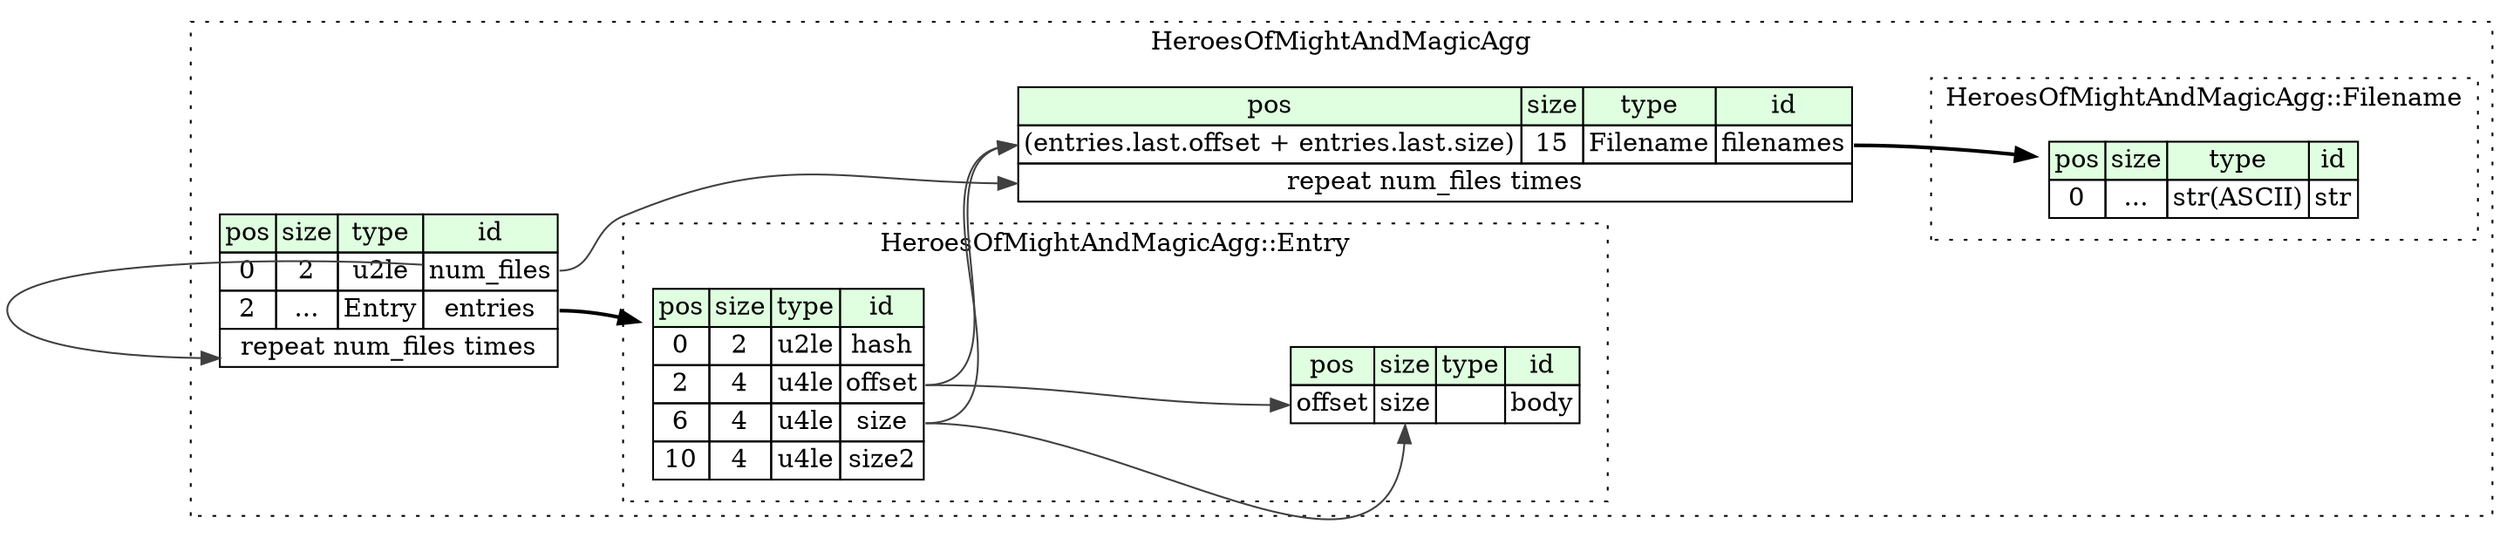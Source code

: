 digraph {
	rankdir=LR;
	node [shape=plaintext];
	subgraph cluster__heroes_of_might_and_magic_agg {
		label="HeroesOfMightAndMagicAgg";
		graph[style=dotted];

		heroes_of_might_and_magic_agg__seq [label=<<TABLE BORDER="0" CELLBORDER="1" CELLSPACING="0">
			<TR><TD BGCOLOR="#E0FFE0">pos</TD><TD BGCOLOR="#E0FFE0">size</TD><TD BGCOLOR="#E0FFE0">type</TD><TD BGCOLOR="#E0FFE0">id</TD></TR>
			<TR><TD PORT="num_files_pos">0</TD><TD PORT="num_files_size">2</TD><TD>u2le</TD><TD PORT="num_files_type">num_files</TD></TR>
			<TR><TD PORT="entries_pos">2</TD><TD PORT="entries_size">...</TD><TD>Entry</TD><TD PORT="entries_type">entries</TD></TR>
			<TR><TD COLSPAN="4" PORT="entries__repeat">repeat num_files times</TD></TR>
		</TABLE>>];
		heroes_of_might_and_magic_agg__inst__filenames [label=<<TABLE BORDER="0" CELLBORDER="1" CELLSPACING="0">
			<TR><TD BGCOLOR="#E0FFE0">pos</TD><TD BGCOLOR="#E0FFE0">size</TD><TD BGCOLOR="#E0FFE0">type</TD><TD BGCOLOR="#E0FFE0">id</TD></TR>
			<TR><TD PORT="filenames_pos">(entries.last.offset + entries.last.size)</TD><TD PORT="filenames_size">15</TD><TD>Filename</TD><TD PORT="filenames_type">filenames</TD></TR>
			<TR><TD COLSPAN="4" PORT="filenames__repeat">repeat num_files times</TD></TR>
		</TABLE>>];
		subgraph cluster__entry {
			label="HeroesOfMightAndMagicAgg::Entry";
			graph[style=dotted];

			entry__seq [label=<<TABLE BORDER="0" CELLBORDER="1" CELLSPACING="0">
				<TR><TD BGCOLOR="#E0FFE0">pos</TD><TD BGCOLOR="#E0FFE0">size</TD><TD BGCOLOR="#E0FFE0">type</TD><TD BGCOLOR="#E0FFE0">id</TD></TR>
				<TR><TD PORT="hash_pos">0</TD><TD PORT="hash_size">2</TD><TD>u2le</TD><TD PORT="hash_type">hash</TD></TR>
				<TR><TD PORT="offset_pos">2</TD><TD PORT="offset_size">4</TD><TD>u4le</TD><TD PORT="offset_type">offset</TD></TR>
				<TR><TD PORT="size_pos">6</TD><TD PORT="size_size">4</TD><TD>u4le</TD><TD PORT="size_type">size</TD></TR>
				<TR><TD PORT="size2_pos">10</TD><TD PORT="size2_size">4</TD><TD>u4le</TD><TD PORT="size2_type">size2</TD></TR>
			</TABLE>>];
			entry__inst__body [label=<<TABLE BORDER="0" CELLBORDER="1" CELLSPACING="0">
				<TR><TD BGCOLOR="#E0FFE0">pos</TD><TD BGCOLOR="#E0FFE0">size</TD><TD BGCOLOR="#E0FFE0">type</TD><TD BGCOLOR="#E0FFE0">id</TD></TR>
				<TR><TD PORT="body_pos">offset</TD><TD PORT="body_size">size</TD><TD></TD><TD PORT="body_type">body</TD></TR>
			</TABLE>>];
		}
		subgraph cluster__filename {
			label="HeroesOfMightAndMagicAgg::Filename";
			graph[style=dotted];

			filename__seq [label=<<TABLE BORDER="0" CELLBORDER="1" CELLSPACING="0">
				<TR><TD BGCOLOR="#E0FFE0">pos</TD><TD BGCOLOR="#E0FFE0">size</TD><TD BGCOLOR="#E0FFE0">type</TD><TD BGCOLOR="#E0FFE0">id</TD></TR>
				<TR><TD PORT="str_pos">0</TD><TD PORT="str_size">...</TD><TD>str(ASCII)</TD><TD PORT="str_type">str</TD></TR>
			</TABLE>>];
		}
	}
	heroes_of_might_and_magic_agg__seq:entries_type -> entry__seq [style=bold];
	heroes_of_might_and_magic_agg__seq:num_files_type -> heroes_of_might_and_magic_agg__seq:entries__repeat [color="#404040"];
	entry__seq:offset_type -> heroes_of_might_and_magic_agg__inst__filenames:filenames_pos [color="#404040"];
	entry__seq:size_type -> heroes_of_might_and_magic_agg__inst__filenames:filenames_pos [color="#404040"];
	heroes_of_might_and_magic_agg__inst__filenames:filenames_type -> filename__seq [style=bold];
	heroes_of_might_and_magic_agg__seq:num_files_type -> heroes_of_might_and_magic_agg__inst__filenames:filenames__repeat [color="#404040"];
	entry__seq:offset_type -> entry__inst__body:body_pos [color="#404040"];
	entry__seq:size_type -> entry__inst__body:body_size [color="#404040"];
}

